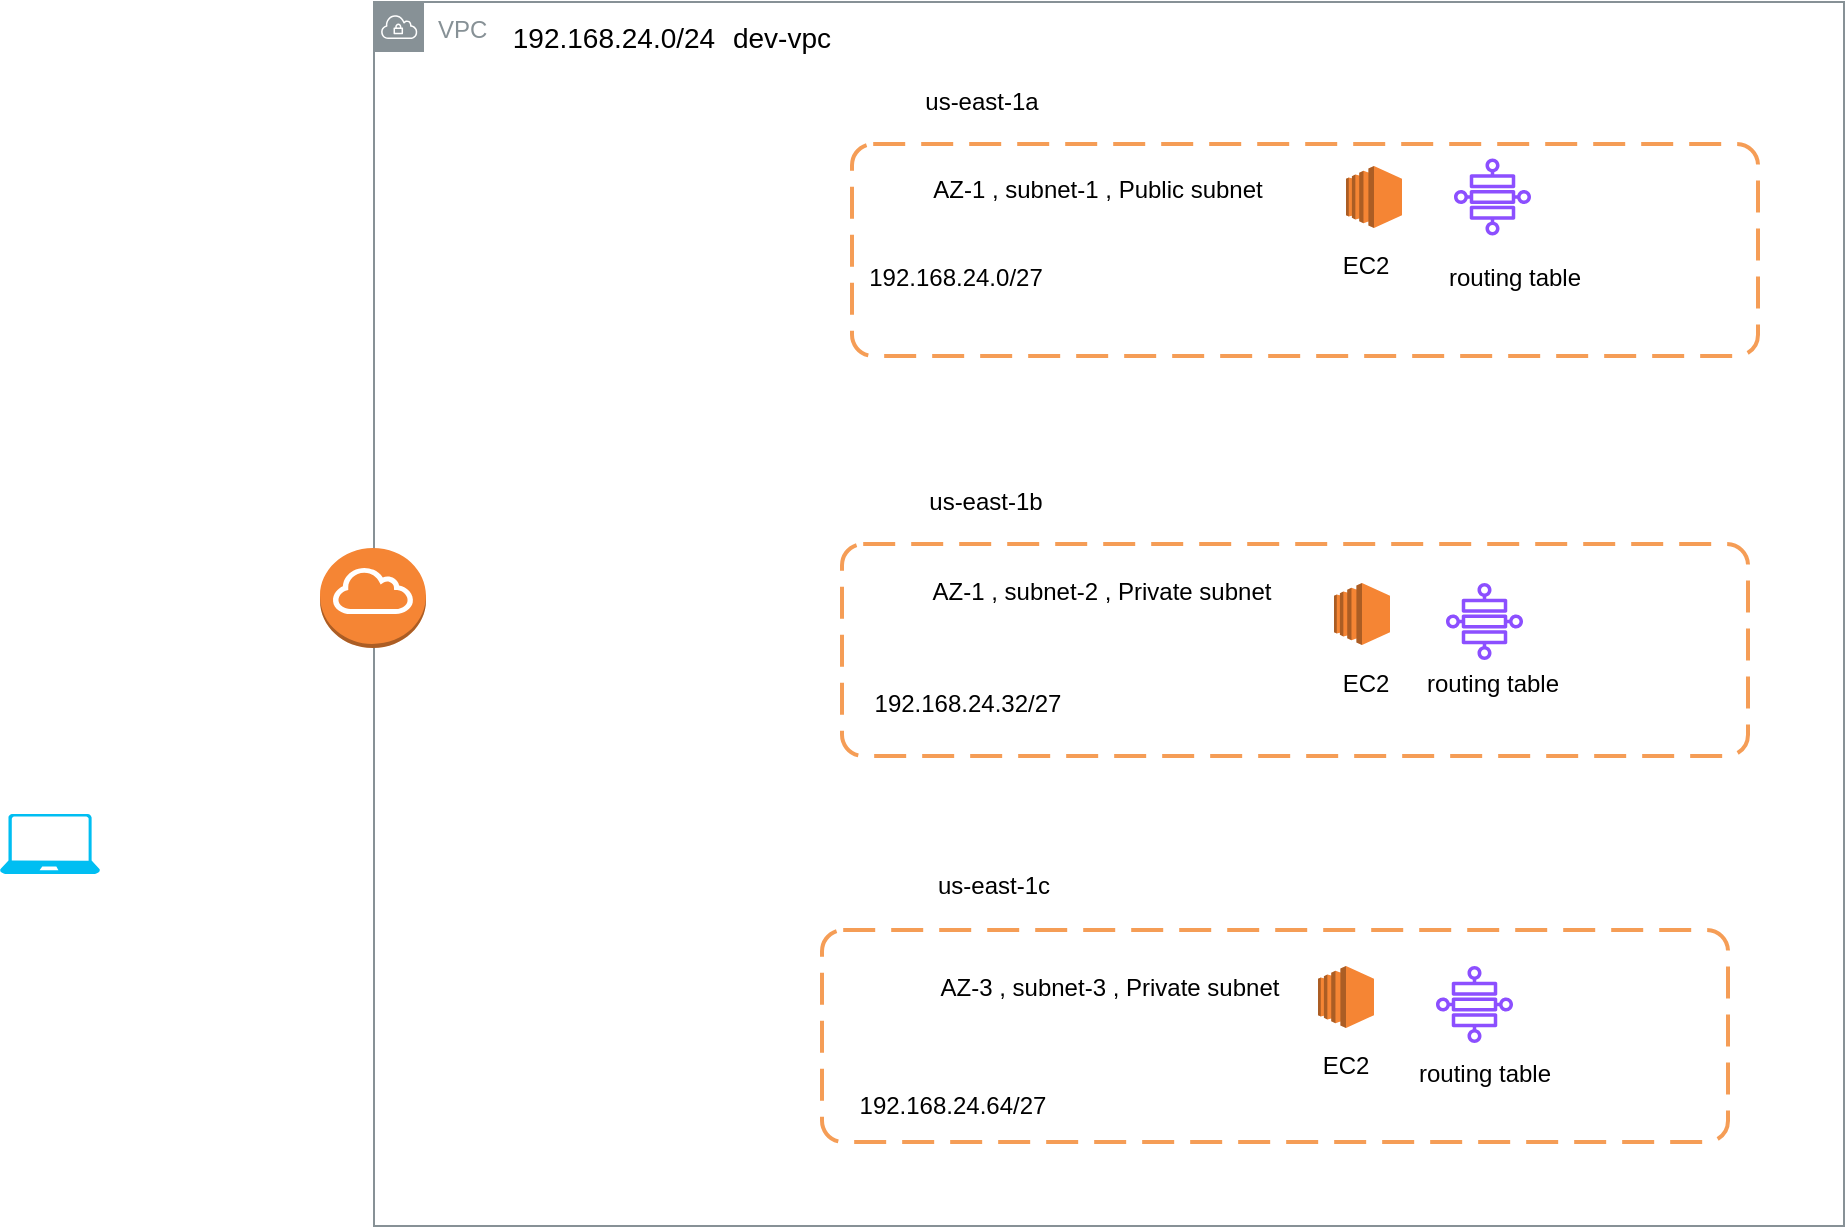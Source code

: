 <mxfile version="24.5.4" type="github">
  <diagram name="Page-1" id="W_L0l0Qbgr8lA044iFBq">
    <mxGraphModel dx="1434" dy="795" grid="0" gridSize="10" guides="1" tooltips="1" connect="1" arrows="1" fold="1" page="1" pageScale="1" pageWidth="1100" pageHeight="850" math="0" shadow="0">
      <root>
        <mxCell id="0" />
        <mxCell id="1" parent="0" />
        <mxCell id="q2kgf8KVJCSMXckiUgjD-1" value="VPC" style="sketch=0;outlineConnect=0;gradientColor=none;html=1;whiteSpace=wrap;fontSize=12;fontStyle=0;shape=mxgraph.aws4.group;grIcon=mxgraph.aws4.group_vpc;strokeColor=#879196;fillColor=none;verticalAlign=top;align=left;spacingLeft=30;fontColor=#879196;dashed=0;" vertex="1" parent="1">
          <mxGeometry x="232" y="67" width="735" height="612" as="geometry" />
        </mxCell>
        <mxCell id="q2kgf8KVJCSMXckiUgjD-2" value="" style="outlineConnect=0;dashed=0;verticalLabelPosition=bottom;verticalAlign=top;align=center;html=1;shape=mxgraph.aws3.internet_gateway;fillColor=#F58534;gradientColor=none;" vertex="1" parent="1">
          <mxGeometry x="205" y="340" width="53" height="50" as="geometry" />
        </mxCell>
        <mxCell id="q2kgf8KVJCSMXckiUgjD-3" value="" style="verticalLabelPosition=bottom;html=1;verticalAlign=top;align=center;strokeColor=none;fillColor=#00BEF2;shape=mxgraph.azure.laptop;pointerEvents=1;" vertex="1" parent="1">
          <mxGeometry x="45" y="473" width="50" height="30" as="geometry" />
        </mxCell>
        <mxCell id="q2kgf8KVJCSMXckiUgjD-4" value="" style="rounded=1;arcSize=10;dashed=1;strokeColor=#F59D56;fillColor=none;gradientColor=none;dashPattern=8 4;strokeWidth=2;" vertex="1" parent="1">
          <mxGeometry x="471" y="138" width="453" height="106" as="geometry" />
        </mxCell>
        <mxCell id="q2kgf8KVJCSMXckiUgjD-5" value="us-east-1a" style="text;html=1;align=center;verticalAlign=middle;whiteSpace=wrap;rounded=0;" vertex="1" parent="1">
          <mxGeometry x="478" y="102" width="116" height="30" as="geometry" />
        </mxCell>
        <mxCell id="q2kgf8KVJCSMXckiUgjD-6" value="AZ-1 , subnet-1 , Public subnet" style="text;html=1;align=center;verticalAlign=middle;whiteSpace=wrap;rounded=0;" vertex="1" parent="1">
          <mxGeometry x="478" y="146" width="232" height="30" as="geometry" />
        </mxCell>
        <mxCell id="q2kgf8KVJCSMXckiUgjD-7" value="192.168.24.0/27" style="text;html=1;align=center;verticalAlign=middle;whiteSpace=wrap;rounded=0;" vertex="1" parent="1">
          <mxGeometry x="493" y="190" width="60" height="30" as="geometry" />
        </mxCell>
        <mxCell id="q2kgf8KVJCSMXckiUgjD-8" value="&lt;font style=&quot;font-size: 14px;&quot;&gt;192.168.24.0/24&lt;/font&gt;" style="text;html=1;align=center;verticalAlign=middle;whiteSpace=wrap;rounded=0;" vertex="1" parent="1">
          <mxGeometry x="295" y="70" width="114" height="30" as="geometry" />
        </mxCell>
        <mxCell id="q2kgf8KVJCSMXckiUgjD-9" value="&lt;font style=&quot;font-size: 14px;&quot;&gt;dev-vpc&lt;/font&gt;" style="text;html=1;align=center;verticalAlign=middle;whiteSpace=wrap;rounded=0;" vertex="1" parent="1">
          <mxGeometry x="406" y="70" width="60" height="30" as="geometry" />
        </mxCell>
        <mxCell id="q2kgf8KVJCSMXckiUgjD-10" value="" style="outlineConnect=0;dashed=0;verticalLabelPosition=bottom;verticalAlign=top;align=center;html=1;shape=mxgraph.aws3.ec2;fillColor=#F58534;gradientColor=none;" vertex="1" parent="1">
          <mxGeometry x="718" y="149" width="28" height="31" as="geometry" />
        </mxCell>
        <mxCell id="q2kgf8KVJCSMXckiUgjD-12" value="" style="rounded=1;arcSize=10;dashed=1;strokeColor=#F59D56;fillColor=none;gradientColor=none;dashPattern=8 4;strokeWidth=2;" vertex="1" parent="1">
          <mxGeometry x="466" y="338" width="453" height="106" as="geometry" />
        </mxCell>
        <mxCell id="q2kgf8KVJCSMXckiUgjD-13" value="" style="rounded=1;arcSize=10;dashed=1;strokeColor=#F59D56;fillColor=none;gradientColor=none;dashPattern=8 4;strokeWidth=2;" vertex="1" parent="1">
          <mxGeometry x="456" y="531" width="453" height="106" as="geometry" />
        </mxCell>
        <mxCell id="q2kgf8KVJCSMXckiUgjD-14" value="AZ-1 , subnet-2 , Private subnet" style="text;html=1;align=center;verticalAlign=middle;whiteSpace=wrap;rounded=0;" vertex="1" parent="1">
          <mxGeometry x="480" y="347" width="232" height="30" as="geometry" />
        </mxCell>
        <mxCell id="q2kgf8KVJCSMXckiUgjD-15" value="AZ-3 , subnet-3 , Private subnet" style="text;html=1;align=center;verticalAlign=middle;whiteSpace=wrap;rounded=0;" vertex="1" parent="1">
          <mxGeometry x="483.5" y="545" width="232" height="30" as="geometry" />
        </mxCell>
        <mxCell id="q2kgf8KVJCSMXckiUgjD-16" value="192.168.24.32&lt;span style=&quot;background-color: initial;&quot;&gt;/27&lt;/span&gt;" style="text;html=1;align=center;verticalAlign=middle;whiteSpace=wrap;rounded=0;" vertex="1" parent="1">
          <mxGeometry x="471" y="403" width="116" height="30" as="geometry" />
        </mxCell>
        <mxCell id="q2kgf8KVJCSMXckiUgjD-17" value="192.168.24.64/27" style="text;html=1;align=center;verticalAlign=middle;whiteSpace=wrap;rounded=0;" vertex="1" parent="1">
          <mxGeometry x="471" y="604" width="101" height="30" as="geometry" />
        </mxCell>
        <mxCell id="q2kgf8KVJCSMXckiUgjD-18" value="us-east-1b&lt;span style=&quot;color: rgba(0, 0, 0, 0); font-family: monospace; font-size: 0px; text-align: start; text-wrap: nowrap;&quot;&gt;%3CmxGraphModel%3E%3Croot%3E%3CmxCell%20id%3D%220%22%2F%3E%3CmxCell%20id%3D%221%22%20parent%3D%220%22%2F%3E%3CmxCell%20id%3D%222%22%20value%3D%22us-east-1a%22%20style%3D%22text%3Bhtml%3D1%3Balign%3Dcenter%3BverticalAlign%3Dmiddle%3BwhiteSpace%3Dwrap%3Brounded%3D0%3B%22%20vertex%3D%221%22%20parent%3D%221%22%3E%3CmxGeometry%20x%3D%22478%22%20y%3D%22102%22%20width%3D%22116%22%20height%3D%2230%22%20as%3D%22geometry%22%2F%3E%3C%2FmxCell%3E%3C%2Froot%3E%3C%2FmxGraphModel%3E&lt;/span&gt;" style="text;html=1;align=center;verticalAlign=middle;whiteSpace=wrap;rounded=0;" vertex="1" parent="1">
          <mxGeometry x="480" y="302" width="116" height="30" as="geometry" />
        </mxCell>
        <mxCell id="q2kgf8KVJCSMXckiUgjD-19" value="us-east-1c&lt;span style=&quot;color: rgba(0, 0, 0, 0); font-family: monospace; font-size: 0px; text-align: start; text-wrap: nowrap;&quot;&gt;%3CmxGraphModel%3E%3Croot%3E%3CmxCell%20id%3D%220%22%2F%3E%3CmxCell%20id%3D%221%22%20parent%3D%220%22%2F%3E%3CmxCell%20id%3D%222%22%20value%3D%22us-east-1a%22%20style%3D%22text%3Bhtml%3D1%3Balign%3Dcenter%3BverticalAlign%3Dmiddle%3BwhiteSpace%3Dwrap%3Brounded%3D0%3B%22%20vertex%3D%221%22%20parent%3D%221%22%3E%3CmxGeometry%20x%3D%22478%22%20y%3D%22102%22%20width%3D%22116%22%20height%3D%2230%22%20as%3D%22geometry%22%2F%3E%3C%2FmxCell%3E%3C%2Froot%3E%3C%2FmxGraphModel%3E&lt;/span&gt;" style="text;html=1;align=center;verticalAlign=middle;whiteSpace=wrap;rounded=0;" vertex="1" parent="1">
          <mxGeometry x="483.5" y="494" width="116" height="30" as="geometry" />
        </mxCell>
        <mxCell id="q2kgf8KVJCSMXckiUgjD-21" value="" style="sketch=0;outlineConnect=0;fontColor=#232F3E;gradientColor=none;fillColor=#8C4FFF;strokeColor=none;dashed=0;verticalLabelPosition=bottom;verticalAlign=top;align=center;html=1;fontSize=12;fontStyle=0;aspect=fixed;pointerEvents=1;shape=mxgraph.aws4.cloud_wan_transit_gateway_route_table_attachment;" vertex="1" parent="1">
          <mxGeometry x="772" y="145.25" width="38.5" height="38.5" as="geometry" />
        </mxCell>
        <mxCell id="q2kgf8KVJCSMXckiUgjD-22" value="" style="outlineConnect=0;dashed=0;verticalLabelPosition=bottom;verticalAlign=top;align=center;html=1;shape=mxgraph.aws3.ec2;fillColor=#F58534;gradientColor=none;" vertex="1" parent="1">
          <mxGeometry x="704" y="549" width="28" height="31" as="geometry" />
        </mxCell>
        <mxCell id="q2kgf8KVJCSMXckiUgjD-23" value="" style="outlineConnect=0;dashed=0;verticalLabelPosition=bottom;verticalAlign=top;align=center;html=1;shape=mxgraph.aws3.ec2;fillColor=#F58534;gradientColor=none;" vertex="1" parent="1">
          <mxGeometry x="712" y="357.5" width="28" height="31" as="geometry" />
        </mxCell>
        <mxCell id="q2kgf8KVJCSMXckiUgjD-28" value="" style="sketch=0;outlineConnect=0;fontColor=#232F3E;gradientColor=none;fillColor=#8C4FFF;strokeColor=none;dashed=0;verticalLabelPosition=bottom;verticalAlign=top;align=center;html=1;fontSize=12;fontStyle=0;aspect=fixed;pointerEvents=1;shape=mxgraph.aws4.cloud_wan_transit_gateway_route_table_attachment;" vertex="1" parent="1">
          <mxGeometry x="763" y="549" width="38.5" height="38.5" as="geometry" />
        </mxCell>
        <mxCell id="q2kgf8KVJCSMXckiUgjD-29" value="" style="sketch=0;outlineConnect=0;fontColor=#232F3E;gradientColor=none;fillColor=#8C4FFF;strokeColor=none;dashed=0;verticalLabelPosition=bottom;verticalAlign=top;align=center;html=1;fontSize=12;fontStyle=0;aspect=fixed;pointerEvents=1;shape=mxgraph.aws4.cloud_wan_transit_gateway_route_table_attachment;" vertex="1" parent="1">
          <mxGeometry x="768" y="357.5" width="38.5" height="38.5" as="geometry" />
        </mxCell>
        <mxCell id="q2kgf8KVJCSMXckiUgjD-30" value="EC2" style="text;html=1;align=center;verticalAlign=middle;whiteSpace=wrap;rounded=0;" vertex="1" parent="1">
          <mxGeometry x="698" y="183.75" width="60" height="30" as="geometry" />
        </mxCell>
        <mxCell id="q2kgf8KVJCSMXckiUgjD-31" value="EC2" style="text;html=1;align=center;verticalAlign=middle;whiteSpace=wrap;rounded=0;" vertex="1" parent="1">
          <mxGeometry x="698" y="393" width="60" height="30" as="geometry" />
        </mxCell>
        <mxCell id="q2kgf8KVJCSMXckiUgjD-32" value="EC2" style="text;html=1;align=center;verticalAlign=middle;whiteSpace=wrap;rounded=0;" vertex="1" parent="1">
          <mxGeometry x="688" y="584" width="60" height="30" as="geometry" />
        </mxCell>
        <mxCell id="q2kgf8KVJCSMXckiUgjD-33" value="routing table" style="text;html=1;align=center;verticalAlign=middle;whiteSpace=wrap;rounded=0;" vertex="1" parent="1">
          <mxGeometry x="763" y="190" width="79" height="30" as="geometry" />
        </mxCell>
        <mxCell id="q2kgf8KVJCSMXckiUgjD-34" value="routing table" style="text;html=1;align=center;verticalAlign=middle;whiteSpace=wrap;rounded=0;" vertex="1" parent="1">
          <mxGeometry x="751.75" y="393" width="79" height="30" as="geometry" />
        </mxCell>
        <mxCell id="q2kgf8KVJCSMXckiUgjD-35" value="routing table" style="text;html=1;align=center;verticalAlign=middle;whiteSpace=wrap;rounded=0;" vertex="1" parent="1">
          <mxGeometry x="748" y="587.5" width="79" height="30" as="geometry" />
        </mxCell>
      </root>
    </mxGraphModel>
  </diagram>
</mxfile>
